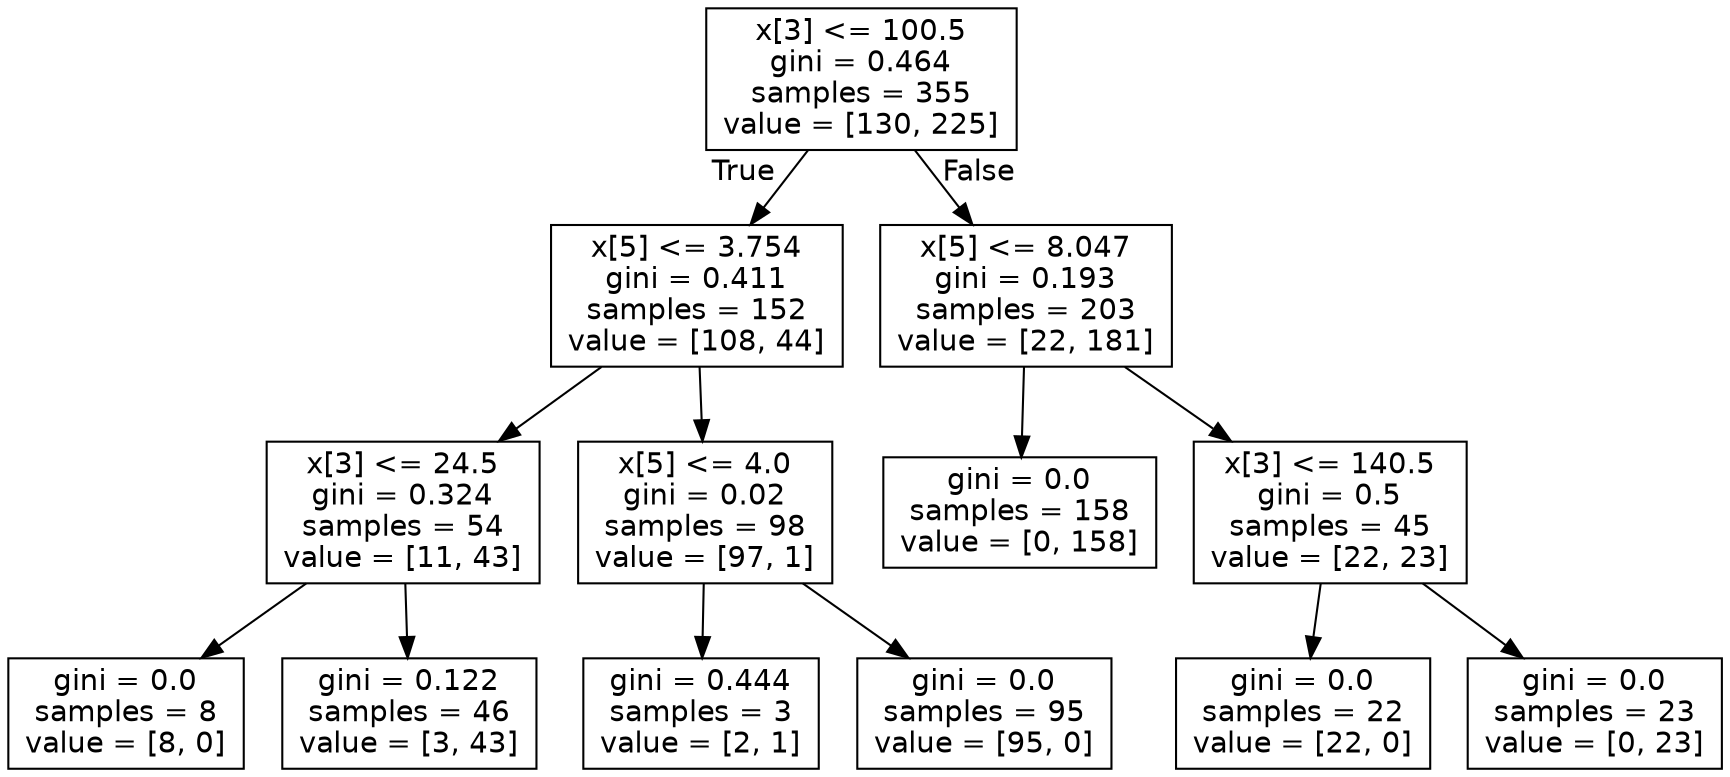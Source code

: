 digraph Tree {
node [shape=box, fontname="helvetica"] ;
edge [fontname="helvetica"] ;
0 [label="x[3] <= 100.5\ngini = 0.464\nsamples = 355\nvalue = [130, 225]"] ;
1 [label="x[5] <= 3.754\ngini = 0.411\nsamples = 152\nvalue = [108, 44]"] ;
0 -> 1 [labeldistance=2.5, labelangle=45, headlabel="True"] ;
2 [label="x[3] <= 24.5\ngini = 0.324\nsamples = 54\nvalue = [11, 43]"] ;
1 -> 2 ;
3 [label="gini = 0.0\nsamples = 8\nvalue = [8, 0]"] ;
2 -> 3 ;
4 [label="gini = 0.122\nsamples = 46\nvalue = [3, 43]"] ;
2 -> 4 ;
5 [label="x[5] <= 4.0\ngini = 0.02\nsamples = 98\nvalue = [97, 1]"] ;
1 -> 5 ;
6 [label="gini = 0.444\nsamples = 3\nvalue = [2, 1]"] ;
5 -> 6 ;
7 [label="gini = 0.0\nsamples = 95\nvalue = [95, 0]"] ;
5 -> 7 ;
8 [label="x[5] <= 8.047\ngini = 0.193\nsamples = 203\nvalue = [22, 181]"] ;
0 -> 8 [labeldistance=2.5, labelangle=-45, headlabel="False"] ;
9 [label="gini = 0.0\nsamples = 158\nvalue = [0, 158]"] ;
8 -> 9 ;
10 [label="x[3] <= 140.5\ngini = 0.5\nsamples = 45\nvalue = [22, 23]"] ;
8 -> 10 ;
11 [label="gini = 0.0\nsamples = 22\nvalue = [22, 0]"] ;
10 -> 11 ;
12 [label="gini = 0.0\nsamples = 23\nvalue = [0, 23]"] ;
10 -> 12 ;
}